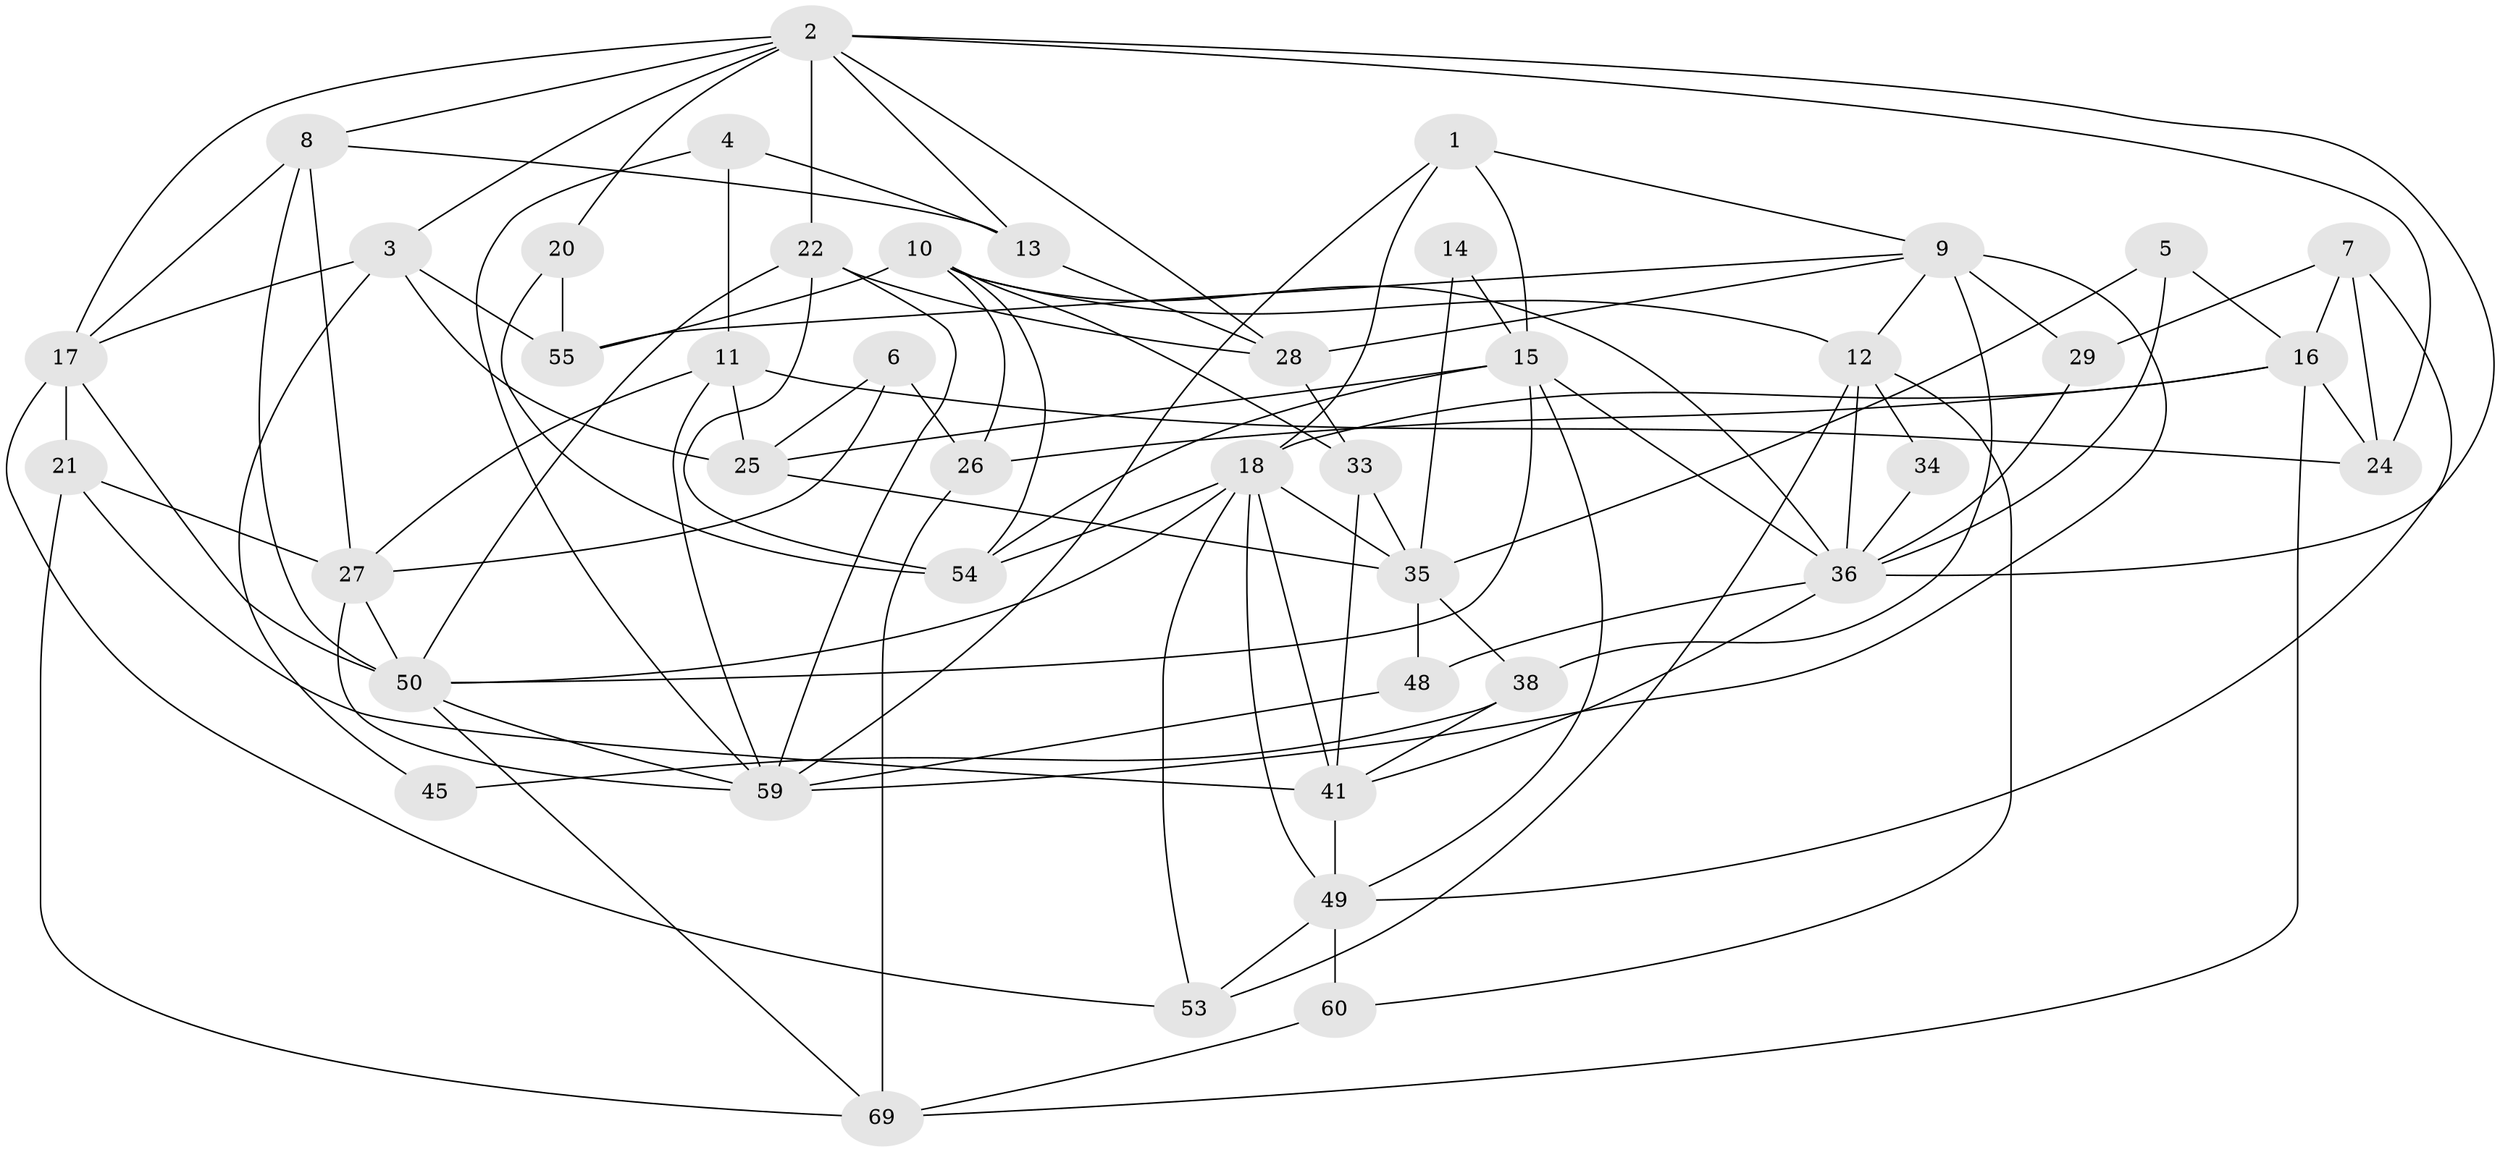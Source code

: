 // Generated by graph-tools (version 1.1) at 2025/52/02/27/25 19:52:03]
// undirected, 43 vertices, 106 edges
graph export_dot {
graph [start="1"]
  node [color=gray90,style=filled];
  1 [super="+40"];
  2 [super="+43"];
  3 [super="+31"];
  4;
  5;
  6;
  7;
  8;
  9 [super="+67"];
  10 [super="+39"];
  11 [super="+46"];
  12 [super="+42"];
  13;
  14;
  15 [super="+23"];
  16 [super="+19"];
  17 [super="+70"];
  18 [super="+64"];
  20;
  21 [super="+66"];
  22 [super="+30"];
  24 [super="+44"];
  25 [super="+32"];
  26 [super="+37"];
  27 [super="+47"];
  28 [super="+52"];
  29;
  33 [super="+62"];
  34;
  35 [super="+68"];
  36 [super="+65"];
  38 [super="+51"];
  41 [super="+57"];
  45;
  48;
  49 [super="+56"];
  50 [super="+72"];
  53;
  54 [super="+63"];
  55 [super="+58"];
  59 [super="+61"];
  60;
  69 [super="+71"];
  1 -- 9;
  1 -- 59;
  1 -- 18;
  1 -- 15;
  2 -- 3;
  2 -- 13;
  2 -- 22 [weight=2];
  2 -- 17;
  2 -- 36;
  2 -- 20;
  2 -- 8;
  2 -- 24;
  2 -- 28;
  3 -- 55 [weight=2];
  3 -- 17;
  3 -- 45;
  3 -- 25;
  4 -- 59;
  4 -- 11;
  4 -- 13;
  5 -- 36;
  5 -- 16;
  5 -- 35;
  6 -- 25;
  6 -- 27;
  6 -- 26;
  7 -- 29;
  7 -- 24;
  7 -- 16;
  7 -- 49;
  8 -- 13;
  8 -- 17;
  8 -- 27;
  8 -- 50;
  9 -- 28;
  9 -- 38 [weight=3];
  9 -- 59;
  9 -- 12;
  9 -- 29;
  9 -- 55;
  10 -- 54;
  10 -- 36;
  10 -- 33;
  10 -- 26;
  10 -- 12;
  10 -- 55;
  11 -- 24 [weight=2];
  11 -- 27;
  11 -- 59;
  11 -- 25;
  12 -- 53;
  12 -- 34;
  12 -- 60;
  12 -- 36;
  13 -- 28;
  14 -- 15 [weight=2];
  14 -- 35;
  15 -- 25;
  15 -- 36;
  15 -- 50;
  15 -- 54;
  15 -- 49;
  16 -- 24;
  16 -- 69;
  16 -- 18;
  16 -- 26;
  17 -- 53;
  17 -- 50;
  17 -- 21;
  18 -- 41;
  18 -- 49;
  18 -- 35;
  18 -- 53;
  18 -- 54;
  18 -- 50;
  20 -- 55;
  20 -- 54;
  21 -- 27;
  21 -- 69;
  21 -- 41;
  22 -- 59;
  22 -- 54;
  22 -- 50;
  22 -- 28;
  25 -- 35;
  26 -- 69;
  27 -- 50;
  27 -- 59;
  28 -- 33;
  29 -- 36;
  33 -- 41;
  33 -- 35;
  34 -- 36;
  35 -- 48;
  35 -- 38 [weight=2];
  36 -- 48;
  36 -- 41;
  38 -- 45;
  38 -- 41;
  41 -- 49;
  48 -- 59;
  49 -- 53;
  49 -- 60;
  50 -- 69;
  50 -- 59;
  60 -- 69;
}
